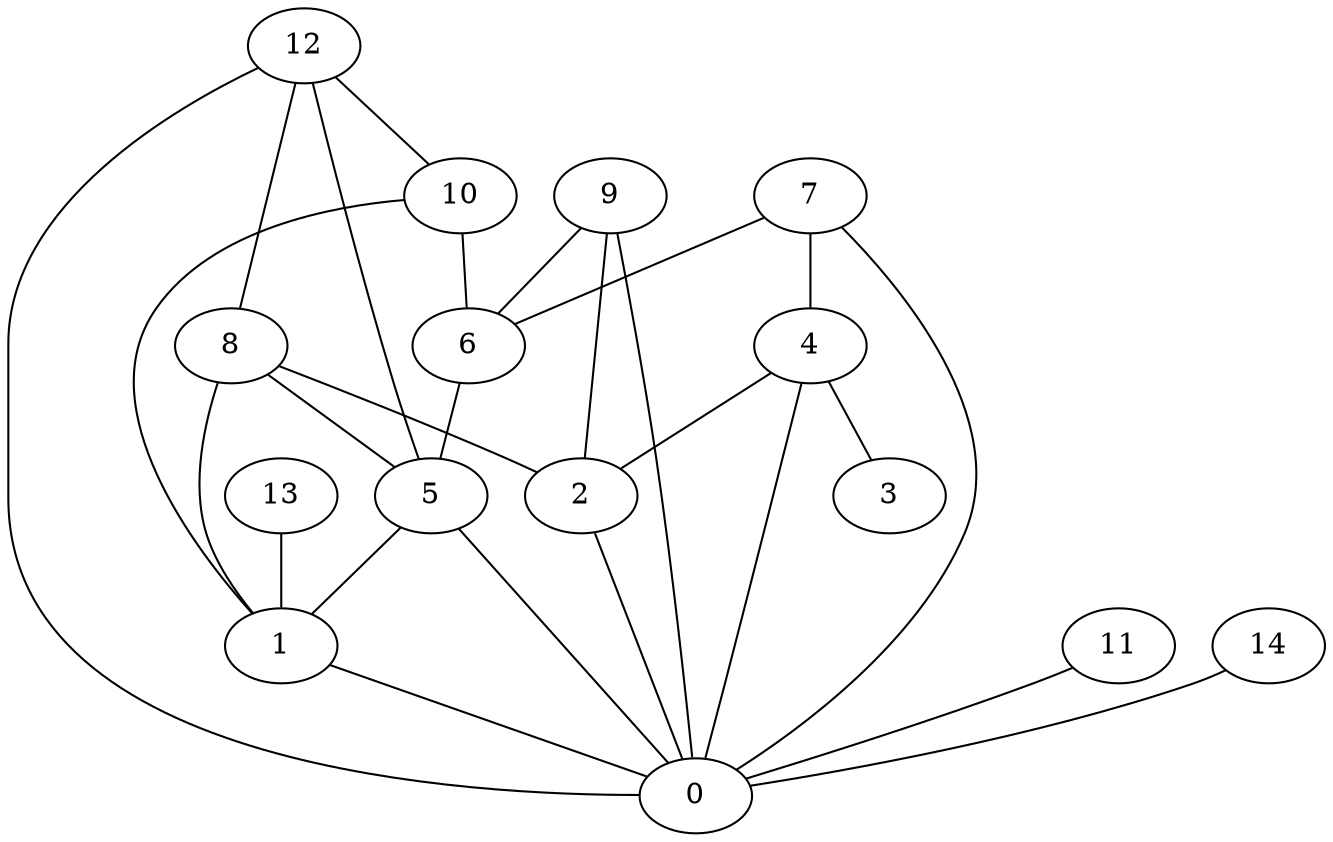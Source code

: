 digraph "sensornet-topology" {
label = "";
rankdir="BT";"0"->"1" [arrowhead = "both"] 
"0"->"2" [arrowhead = "both"] 
"0"->"4" [arrowhead = "both"] 
"0"->"5" [arrowhead = "both"] 
"0"->"7" [arrowhead = "both"] 
"0"->"9" [arrowhead = "both"] 
"0"->"11" [arrowhead = "both"] 
"0"->"12" [arrowhead = "both"] 
"0"->"14" [arrowhead = "both"] 
"1"->"5" [arrowhead = "both"] 
"1"->"8" [arrowhead = "both"] 
"1"->"10" [arrowhead = "both"] 
"1"->"13" [arrowhead = "both"] 
"2"->"4" [arrowhead = "both"] 
"2"->"8" [arrowhead = "both"] 
"2"->"9" [arrowhead = "both"] 
"3"->"4" [arrowhead = "both"] 
"4"->"7" [arrowhead = "both"] 
"5"->"6" [arrowhead = "both"] 
"5"->"8" [arrowhead = "both"] 
"5"->"12" [arrowhead = "both"] 
"6"->"7" [arrowhead = "both"] 
"6"->"9" [arrowhead = "both"] 
"6"->"10" [arrowhead = "both"] 
"8"->"12" [arrowhead = "both"] 
"10"->"12" [arrowhead = "both"] 
}